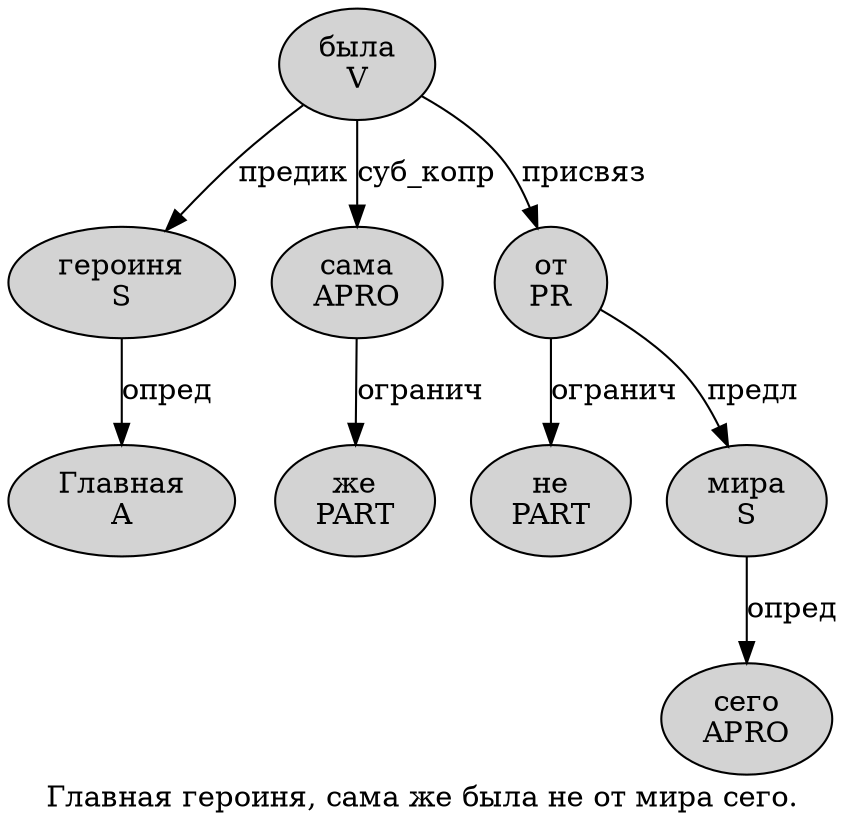 digraph SENTENCE_653 {
	graph [label="Главная героиня, сама же была не от мира сего."]
	node [style=filled]
		0 [label="Главная
A" color="" fillcolor=lightgray penwidth=1 shape=ellipse]
		1 [label="героиня
S" color="" fillcolor=lightgray penwidth=1 shape=ellipse]
		3 [label="сама
APRO" color="" fillcolor=lightgray penwidth=1 shape=ellipse]
		4 [label="же
PART" color="" fillcolor=lightgray penwidth=1 shape=ellipse]
		5 [label="была
V" color="" fillcolor=lightgray penwidth=1 shape=ellipse]
		6 [label="не
PART" color="" fillcolor=lightgray penwidth=1 shape=ellipse]
		7 [label="от
PR" color="" fillcolor=lightgray penwidth=1 shape=ellipse]
		8 [label="мира
S" color="" fillcolor=lightgray penwidth=1 shape=ellipse]
		9 [label="сего
APRO" color="" fillcolor=lightgray penwidth=1 shape=ellipse]
			7 -> 6 [label="огранич"]
			7 -> 8 [label="предл"]
			8 -> 9 [label="опред"]
			3 -> 4 [label="огранич"]
			5 -> 1 [label="предик"]
			5 -> 3 [label="суб_копр"]
			5 -> 7 [label="присвяз"]
			1 -> 0 [label="опред"]
}